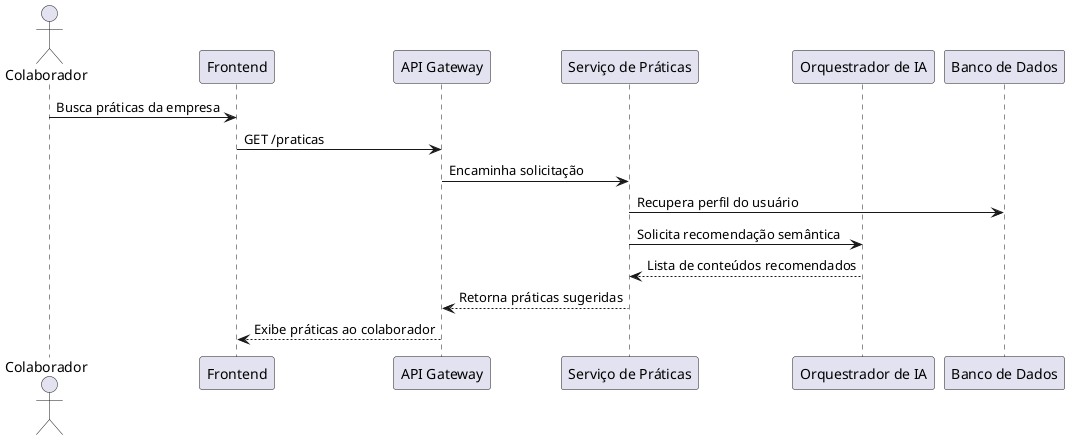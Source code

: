 @startuml
actor Colaborador
participant "Frontend" as FE
participant "API Gateway" as APIGW
participant "Serviço de Práticas" as Praticas
participant "Orquestrador de IA" as OrqIA
participant "Banco de Dados" as DB

Colaborador -> FE : Busca práticas da empresa
FE -> APIGW : GET /praticas
APIGW -> Praticas : Encaminha solicitação
Praticas -> DB : Recupera perfil do usuário
Praticas -> OrqIA : Solicita recomendação semântica
OrqIA --> Praticas : Lista de conteúdos recomendados
Praticas --> APIGW : Retorna práticas sugeridas
APIGW --> FE : Exibe práticas ao colaborador
@enduml
